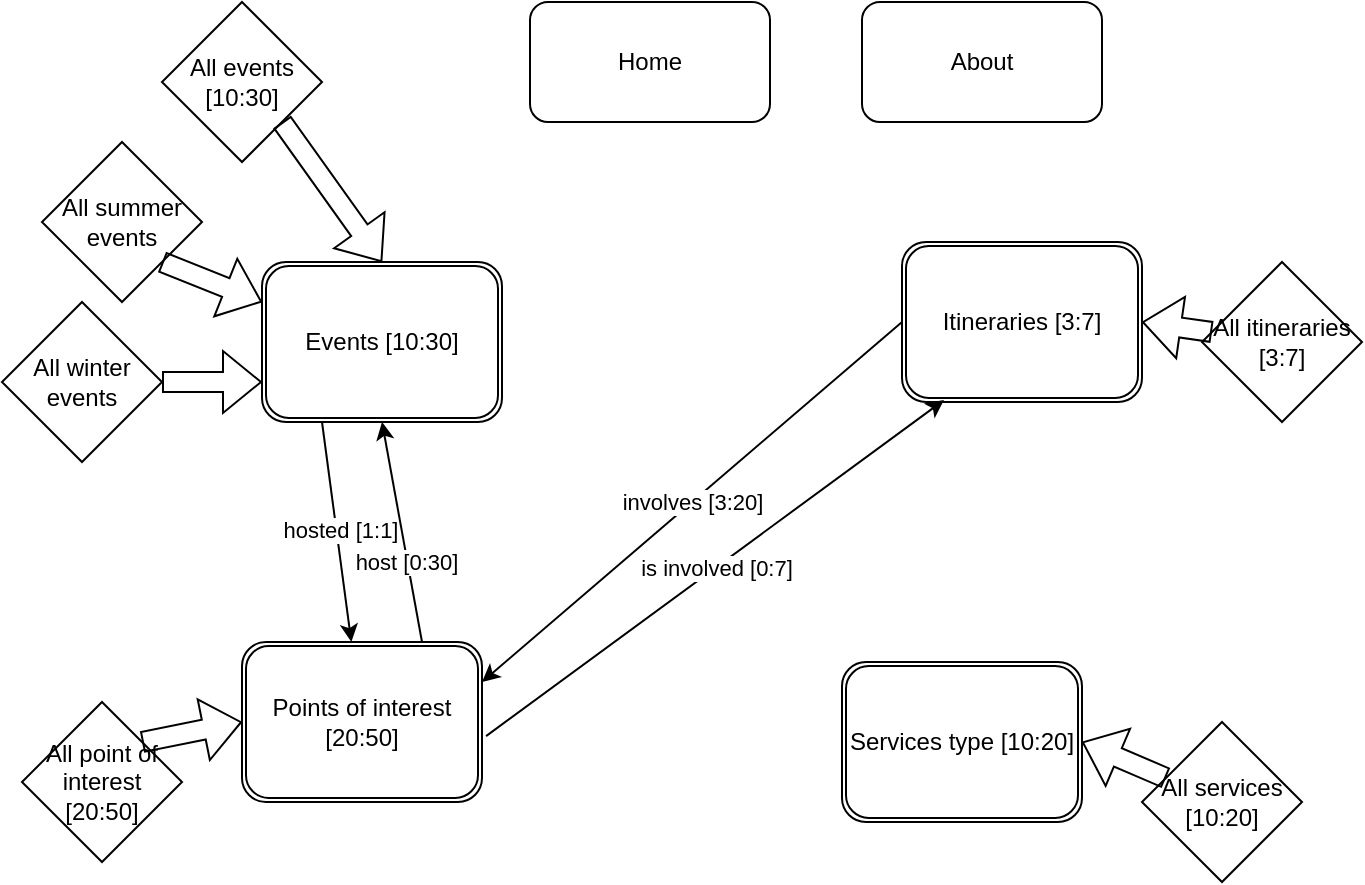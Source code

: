 <mxfile version="18.1.2" type="device"><diagram id="zQy15QqREmI8SNwcbfht" name="Page-1"><mxGraphModel dx="782" dy="420" grid="1" gridSize="10" guides="1" tooltips="1" connect="1" arrows="1" fold="1" page="1" pageScale="1" pageWidth="827" pageHeight="1169" math="0" shadow="0"><root><mxCell id="0"/><mxCell id="1" parent="0"/><mxCell id="0YlJk-WQm2fPyhFgz74y-2" value="Events [10:30]" style="shape=ext;double=1;rounded=1;whiteSpace=wrap;html=1;" parent="1" vertex="1"><mxGeometry x="220" y="240" width="120" height="80" as="geometry"/></mxCell><mxCell id="0YlJk-WQm2fPyhFgz74y-3" value="Home" style="rounded=1;whiteSpace=wrap;html=1;" parent="1" vertex="1"><mxGeometry x="354" y="110" width="120" height="60" as="geometry"/></mxCell><mxCell id="0YlJk-WQm2fPyhFgz74y-4" value="Points of interest [20:50]" style="shape=ext;double=1;rounded=1;whiteSpace=wrap;html=1;" parent="1" vertex="1"><mxGeometry x="210" y="430" width="120" height="80" as="geometry"/></mxCell><mxCell id="0YlJk-WQm2fPyhFgz74y-5" value="Itineraries [3:7]" style="shape=ext;double=1;rounded=1;whiteSpace=wrap;html=1;" parent="1" vertex="1"><mxGeometry x="540" y="230" width="120" height="80" as="geometry"/></mxCell><mxCell id="0YlJk-WQm2fPyhFgz74y-6" value="Services type [10:20]" style="shape=ext;double=1;rounded=1;whiteSpace=wrap;html=1;" parent="1" vertex="1"><mxGeometry x="510" y="440" width="120" height="80" as="geometry"/></mxCell><mxCell id="0YlJk-WQm2fPyhFgz74y-7" value="" style="endArrow=classic;html=1;rounded=0;exitX=0.25;exitY=1;exitDx=0;exitDy=0;" parent="1" source="0YlJk-WQm2fPyhFgz74y-2" target="0YlJk-WQm2fPyhFgz74y-4" edge="1"><mxGeometry width="50" height="50" relative="1" as="geometry"><mxPoint x="320" y="360" as="sourcePoint"/><mxPoint x="370" y="310" as="targetPoint"/></mxGeometry></mxCell><mxCell id="0YlJk-WQm2fPyhFgz74y-14" value="hosted [1:1]" style="edgeLabel;html=1;align=center;verticalAlign=middle;resizable=0;points=[];" parent="0YlJk-WQm2fPyhFgz74y-7" vertex="1" connectable="0"><mxGeometry x="-0.014" y="2" relative="1" as="geometry"><mxPoint as="offset"/></mxGeometry></mxCell><mxCell id="0YlJk-WQm2fPyhFgz74y-10" value="" style="endArrow=classic;html=1;rounded=0;exitX=0.75;exitY=0;exitDx=0;exitDy=0;entryX=0.5;entryY=1;entryDx=0;entryDy=0;" parent="1" source="0YlJk-WQm2fPyhFgz74y-4" target="0YlJk-WQm2fPyhFgz74y-2" edge="1"><mxGeometry width="50" height="50" relative="1" as="geometry"><mxPoint x="390" y="360" as="sourcePoint"/><mxPoint x="440" y="310" as="targetPoint"/></mxGeometry></mxCell><mxCell id="0YlJk-WQm2fPyhFgz74y-13" value="host [0:30]" style="edgeLabel;html=1;align=center;verticalAlign=middle;resizable=0;points=[];" parent="0YlJk-WQm2fPyhFgz74y-10" vertex="1" connectable="0"><mxGeometry x="-0.077" y="-1" relative="1" as="geometry"><mxPoint y="11" as="offset"/></mxGeometry></mxCell><mxCell id="0YlJk-WQm2fPyhFgz74y-15" value="involves [3:20]" style="endArrow=classic;html=1;rounded=0;exitX=0;exitY=0.5;exitDx=0;exitDy=0;entryX=1;entryY=0.25;entryDx=0;entryDy=0;" parent="1" source="0YlJk-WQm2fPyhFgz74y-5" target="0YlJk-WQm2fPyhFgz74y-4" edge="1"><mxGeometry width="50" height="50" relative="1" as="geometry"><mxPoint x="390" y="360" as="sourcePoint"/><mxPoint x="440" y="310" as="targetPoint"/></mxGeometry></mxCell><mxCell id="0YlJk-WQm2fPyhFgz74y-16" value="is involved [0:7]" style="endArrow=classic;html=1;rounded=0;exitX=1.017;exitY=0.588;exitDx=0;exitDy=0;exitPerimeter=0;entryX=0.175;entryY=0.988;entryDx=0;entryDy=0;entryPerimeter=0;" parent="1" source="0YlJk-WQm2fPyhFgz74y-4" target="0YlJk-WQm2fPyhFgz74y-5" edge="1"><mxGeometry width="50" height="50" relative="1" as="geometry"><mxPoint x="390" y="360" as="sourcePoint"/><mxPoint x="440" y="310" as="targetPoint"/></mxGeometry></mxCell><mxCell id="0YlJk-WQm2fPyhFgz74y-17" value="All events [10:30]" style="rhombus;whiteSpace=wrap;html=1;" parent="1" vertex="1"><mxGeometry x="170" y="110" width="80" height="80" as="geometry"/></mxCell><mxCell id="0YlJk-WQm2fPyhFgz74y-18" value="All summer events" style="rhombus;whiteSpace=wrap;html=1;" parent="1" vertex="1"><mxGeometry x="110" y="180" width="80" height="80" as="geometry"/></mxCell><mxCell id="0YlJk-WQm2fPyhFgz74y-19" value="All winter events" style="rhombus;whiteSpace=wrap;html=1;" parent="1" vertex="1"><mxGeometry x="90" y="260" width="80" height="80" as="geometry"/></mxCell><mxCell id="0YlJk-WQm2fPyhFgz74y-20" value="All point of interest [20:50]" style="rhombus;whiteSpace=wrap;html=1;" parent="1" vertex="1"><mxGeometry x="100" y="460" width="80" height="80" as="geometry"/></mxCell><mxCell id="0YlJk-WQm2fPyhFgz74y-21" value="All itineraries [3:7]" style="rhombus;whiteSpace=wrap;html=1;" parent="1" vertex="1"><mxGeometry x="690" y="240" width="80" height="80" as="geometry"/></mxCell><mxCell id="0YlJk-WQm2fPyhFgz74y-22" value="All services [10:20]" style="rhombus;whiteSpace=wrap;html=1;" parent="1" vertex="1"><mxGeometry x="660" y="470" width="80" height="80" as="geometry"/></mxCell><mxCell id="0YlJk-WQm2fPyhFgz74y-23" value="" style="shape=flexArrow;endArrow=classic;html=1;rounded=0;exitX=1;exitY=0;exitDx=0;exitDy=0;entryX=0;entryY=0.5;entryDx=0;entryDy=0;" parent="1" source="0YlJk-WQm2fPyhFgz74y-20" target="0YlJk-WQm2fPyhFgz74y-4" edge="1"><mxGeometry width="50" height="50" relative="1" as="geometry"><mxPoint x="390" y="360" as="sourcePoint"/><mxPoint x="440" y="310" as="targetPoint"/></mxGeometry></mxCell><mxCell id="0YlJk-WQm2fPyhFgz74y-24" value="" style="shape=flexArrow;endArrow=classic;html=1;rounded=0;entryX=1;entryY=0.5;entryDx=0;entryDy=0;" parent="1" source="0YlJk-WQm2fPyhFgz74y-22" target="0YlJk-WQm2fPyhFgz74y-6" edge="1"><mxGeometry width="50" height="50" relative="1" as="geometry"><mxPoint x="390" y="360" as="sourcePoint"/><mxPoint x="440" y="310" as="targetPoint"/></mxGeometry></mxCell><mxCell id="0YlJk-WQm2fPyhFgz74y-25" value="" style="shape=flexArrow;endArrow=classic;html=1;rounded=0;entryX=1;entryY=0.5;entryDx=0;entryDy=0;" parent="1" source="0YlJk-WQm2fPyhFgz74y-21" target="0YlJk-WQm2fPyhFgz74y-5" edge="1"><mxGeometry width="50" height="50" relative="1" as="geometry"><mxPoint x="390" y="360" as="sourcePoint"/><mxPoint x="440" y="310" as="targetPoint"/></mxGeometry></mxCell><mxCell id="0YlJk-WQm2fPyhFgz74y-26" value="" style="shape=flexArrow;endArrow=classic;html=1;rounded=0;exitX=1;exitY=1;exitDx=0;exitDy=0;entryX=0.5;entryY=0;entryDx=0;entryDy=0;" parent="1" source="0YlJk-WQm2fPyhFgz74y-17" target="0YlJk-WQm2fPyhFgz74y-2" edge="1"><mxGeometry width="50" height="50" relative="1" as="geometry"><mxPoint x="390" y="360" as="sourcePoint"/><mxPoint x="440" y="310" as="targetPoint"/></mxGeometry></mxCell><mxCell id="0YlJk-WQm2fPyhFgz74y-28" value="" style="shape=flexArrow;endArrow=classic;html=1;rounded=0;exitX=1;exitY=1;exitDx=0;exitDy=0;entryX=0;entryY=0.25;entryDx=0;entryDy=0;" parent="1" source="0YlJk-WQm2fPyhFgz74y-18" target="0YlJk-WQm2fPyhFgz74y-2" edge="1"><mxGeometry width="50" height="50" relative="1" as="geometry"><mxPoint x="390" y="360" as="sourcePoint"/><mxPoint x="440" y="310" as="targetPoint"/></mxGeometry></mxCell><mxCell id="0YlJk-WQm2fPyhFgz74y-29" value="" style="shape=flexArrow;endArrow=classic;html=1;rounded=0;" parent="1" source="0YlJk-WQm2fPyhFgz74y-19" edge="1"><mxGeometry width="50" height="50" relative="1" as="geometry"><mxPoint x="390" y="360" as="sourcePoint"/><mxPoint x="220" y="300" as="targetPoint"/></mxGeometry></mxCell><mxCell id="yLqKt5byWaiqpdojf6oU-1" value="About" style="rounded=1;whiteSpace=wrap;html=1;" vertex="1" parent="1"><mxGeometry x="520" y="110" width="120" height="60" as="geometry"/></mxCell></root></mxGraphModel></diagram></mxfile>